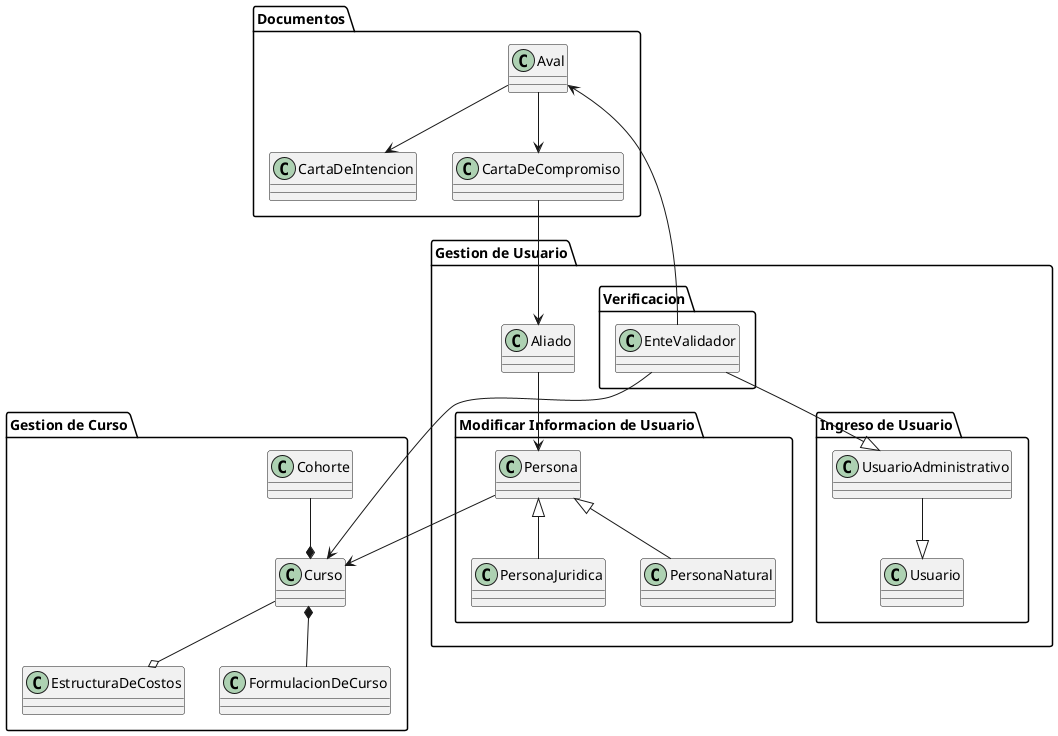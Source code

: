 @startuml Diagrama de Paquete
package "Gestion de Usuario"{
package "Modificar Informacion de Usuario"{
Class Persona
class PersonaJuridica
class PersonaNatural
Persona <|-- PersonaJuridica
Persona <|-- PersonaNatural
}
package "Verificacion"{
class EnteValidador
}
package "Ingreso de Usuario"{
class Usuario 
class UsuarioAdministrativo
}
class Aliado
}

package "Gestion de Curso"{
class Curso
class EstructuraDeCostos
class FormulacionDeCurso
class Cohorte
Curso --o EstructuraDeCostos
Curso *-- FormulacionDeCurso
Cohorte --* Curso
}
package "Documentos"{
class CartaDeIntencion
class CartaDeCompromiso
class Aval
Aval --> CartaDeIntencion
}
Aval --> CartaDeCompromiso
CartaDeCompromiso --> Aliado
Aliado --> Persona
EnteValidador  -->  Curso
EnteValidador  --> Aval 
Persona --> Curso
UsuarioAdministrativo --|> Usuario
EnteValidador --|> UsuarioAdministrativo
@enduml